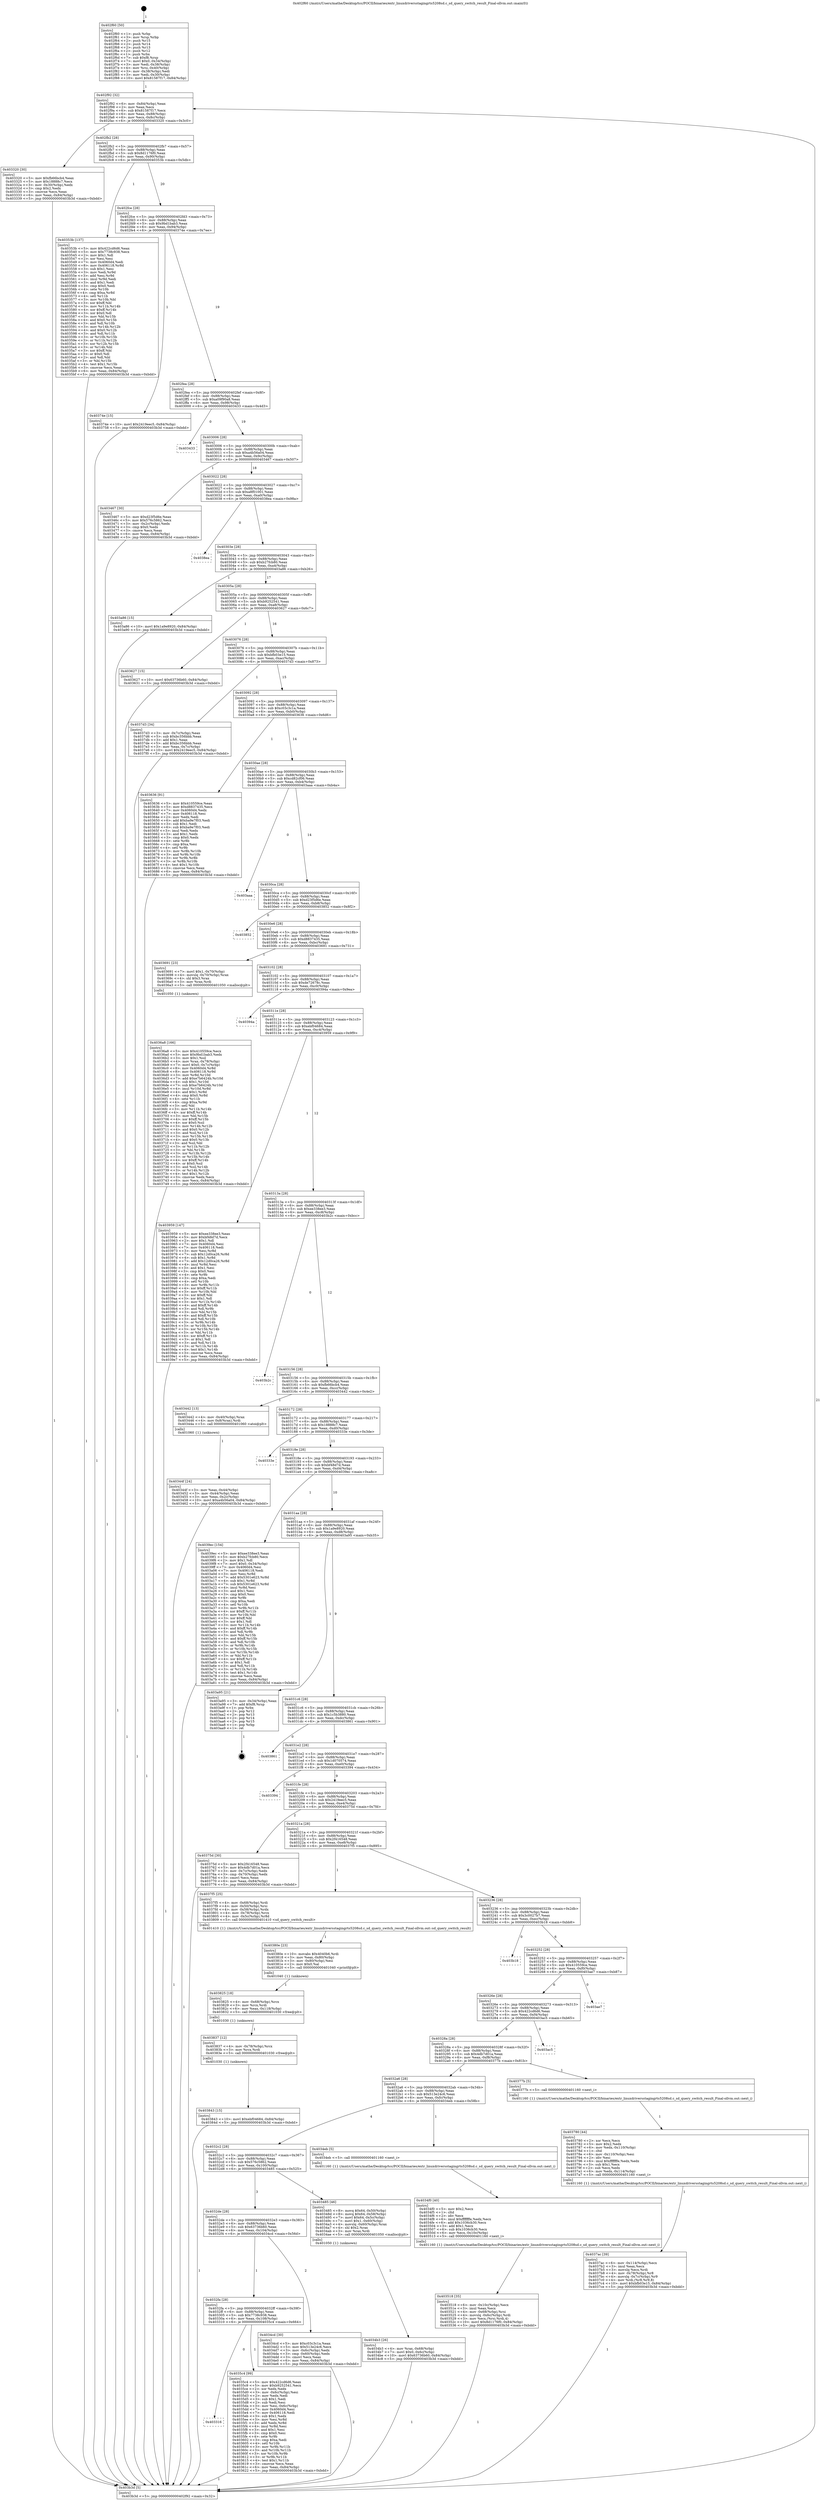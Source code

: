 digraph "0x402f60" {
  label = "0x402f60 (/mnt/c/Users/mathe/Desktop/tcc/POCII/binaries/extr_linuxdriversstagingrts5208sd.c_sd_query_switch_result_Final-ollvm.out::main(0))"
  labelloc = "t"
  node[shape=record]

  Entry [label="",width=0.3,height=0.3,shape=circle,fillcolor=black,style=filled]
  "0x402f92" [label="{
     0x402f92 [32]\l
     | [instrs]\l
     &nbsp;&nbsp;0x402f92 \<+6\>: mov -0x84(%rbp),%eax\l
     &nbsp;&nbsp;0x402f98 \<+2\>: mov %eax,%ecx\l
     &nbsp;&nbsp;0x402f9a \<+6\>: sub $0x81587f17,%ecx\l
     &nbsp;&nbsp;0x402fa0 \<+6\>: mov %eax,-0x88(%rbp)\l
     &nbsp;&nbsp;0x402fa6 \<+6\>: mov %ecx,-0x8c(%rbp)\l
     &nbsp;&nbsp;0x402fac \<+6\>: je 0000000000403320 \<main+0x3c0\>\l
  }"]
  "0x403320" [label="{
     0x403320 [30]\l
     | [instrs]\l
     &nbsp;&nbsp;0x403320 \<+5\>: mov $0xfb66bcb4,%eax\l
     &nbsp;&nbsp;0x403325 \<+5\>: mov $0x18888c7,%ecx\l
     &nbsp;&nbsp;0x40332a \<+3\>: mov -0x30(%rbp),%edx\l
     &nbsp;&nbsp;0x40332d \<+3\>: cmp $0x2,%edx\l
     &nbsp;&nbsp;0x403330 \<+3\>: cmovne %ecx,%eax\l
     &nbsp;&nbsp;0x403333 \<+6\>: mov %eax,-0x84(%rbp)\l
     &nbsp;&nbsp;0x403339 \<+5\>: jmp 0000000000403b3d \<main+0xbdd\>\l
  }"]
  "0x402fb2" [label="{
     0x402fb2 [28]\l
     | [instrs]\l
     &nbsp;&nbsp;0x402fb2 \<+5\>: jmp 0000000000402fb7 \<main+0x57\>\l
     &nbsp;&nbsp;0x402fb7 \<+6\>: mov -0x88(%rbp),%eax\l
     &nbsp;&nbsp;0x402fbd \<+5\>: sub $0x8d1176f0,%eax\l
     &nbsp;&nbsp;0x402fc2 \<+6\>: mov %eax,-0x90(%rbp)\l
     &nbsp;&nbsp;0x402fc8 \<+6\>: je 000000000040353b \<main+0x5db\>\l
  }"]
  "0x403b3d" [label="{
     0x403b3d [5]\l
     | [instrs]\l
     &nbsp;&nbsp;0x403b3d \<+5\>: jmp 0000000000402f92 \<main+0x32\>\l
  }"]
  "0x402f60" [label="{
     0x402f60 [50]\l
     | [instrs]\l
     &nbsp;&nbsp;0x402f60 \<+1\>: push %rbp\l
     &nbsp;&nbsp;0x402f61 \<+3\>: mov %rsp,%rbp\l
     &nbsp;&nbsp;0x402f64 \<+2\>: push %r15\l
     &nbsp;&nbsp;0x402f66 \<+2\>: push %r14\l
     &nbsp;&nbsp;0x402f68 \<+2\>: push %r13\l
     &nbsp;&nbsp;0x402f6a \<+2\>: push %r12\l
     &nbsp;&nbsp;0x402f6c \<+1\>: push %rbx\l
     &nbsp;&nbsp;0x402f6d \<+7\>: sub $0xf8,%rsp\l
     &nbsp;&nbsp;0x402f74 \<+7\>: movl $0x0,-0x34(%rbp)\l
     &nbsp;&nbsp;0x402f7b \<+3\>: mov %edi,-0x38(%rbp)\l
     &nbsp;&nbsp;0x402f7e \<+4\>: mov %rsi,-0x40(%rbp)\l
     &nbsp;&nbsp;0x402f82 \<+3\>: mov -0x38(%rbp),%edi\l
     &nbsp;&nbsp;0x402f85 \<+3\>: mov %edi,-0x30(%rbp)\l
     &nbsp;&nbsp;0x402f88 \<+10\>: movl $0x81587f17,-0x84(%rbp)\l
  }"]
  Exit [label="",width=0.3,height=0.3,shape=circle,fillcolor=black,style=filled,peripheries=2]
  "0x40353b" [label="{
     0x40353b [137]\l
     | [instrs]\l
     &nbsp;&nbsp;0x40353b \<+5\>: mov $0x422cd6d6,%eax\l
     &nbsp;&nbsp;0x403540 \<+5\>: mov $0x7738c938,%ecx\l
     &nbsp;&nbsp;0x403545 \<+2\>: mov $0x1,%dl\l
     &nbsp;&nbsp;0x403547 \<+2\>: xor %esi,%esi\l
     &nbsp;&nbsp;0x403549 \<+7\>: mov 0x4060d4,%edi\l
     &nbsp;&nbsp;0x403550 \<+8\>: mov 0x406118,%r8d\l
     &nbsp;&nbsp;0x403558 \<+3\>: sub $0x1,%esi\l
     &nbsp;&nbsp;0x40355b \<+3\>: mov %edi,%r9d\l
     &nbsp;&nbsp;0x40355e \<+3\>: add %esi,%r9d\l
     &nbsp;&nbsp;0x403561 \<+4\>: imul %r9d,%edi\l
     &nbsp;&nbsp;0x403565 \<+3\>: and $0x1,%edi\l
     &nbsp;&nbsp;0x403568 \<+3\>: cmp $0x0,%edi\l
     &nbsp;&nbsp;0x40356b \<+4\>: sete %r10b\l
     &nbsp;&nbsp;0x40356f \<+4\>: cmp $0xa,%r8d\l
     &nbsp;&nbsp;0x403573 \<+4\>: setl %r11b\l
     &nbsp;&nbsp;0x403577 \<+3\>: mov %r10b,%bl\l
     &nbsp;&nbsp;0x40357a \<+3\>: xor $0xff,%bl\l
     &nbsp;&nbsp;0x40357d \<+3\>: mov %r11b,%r14b\l
     &nbsp;&nbsp;0x403580 \<+4\>: xor $0xff,%r14b\l
     &nbsp;&nbsp;0x403584 \<+3\>: xor $0x0,%dl\l
     &nbsp;&nbsp;0x403587 \<+3\>: mov %bl,%r15b\l
     &nbsp;&nbsp;0x40358a \<+4\>: and $0x0,%r15b\l
     &nbsp;&nbsp;0x40358e \<+3\>: and %dl,%r10b\l
     &nbsp;&nbsp;0x403591 \<+3\>: mov %r14b,%r12b\l
     &nbsp;&nbsp;0x403594 \<+4\>: and $0x0,%r12b\l
     &nbsp;&nbsp;0x403598 \<+3\>: and %dl,%r11b\l
     &nbsp;&nbsp;0x40359b \<+3\>: or %r10b,%r15b\l
     &nbsp;&nbsp;0x40359e \<+3\>: or %r11b,%r12b\l
     &nbsp;&nbsp;0x4035a1 \<+3\>: xor %r12b,%r15b\l
     &nbsp;&nbsp;0x4035a4 \<+3\>: or %r14b,%bl\l
     &nbsp;&nbsp;0x4035a7 \<+3\>: xor $0xff,%bl\l
     &nbsp;&nbsp;0x4035aa \<+3\>: or $0x0,%dl\l
     &nbsp;&nbsp;0x4035ad \<+2\>: and %dl,%bl\l
     &nbsp;&nbsp;0x4035af \<+3\>: or %bl,%r15b\l
     &nbsp;&nbsp;0x4035b2 \<+4\>: test $0x1,%r15b\l
     &nbsp;&nbsp;0x4035b6 \<+3\>: cmovne %ecx,%eax\l
     &nbsp;&nbsp;0x4035b9 \<+6\>: mov %eax,-0x84(%rbp)\l
     &nbsp;&nbsp;0x4035bf \<+5\>: jmp 0000000000403b3d \<main+0xbdd\>\l
  }"]
  "0x402fce" [label="{
     0x402fce [28]\l
     | [instrs]\l
     &nbsp;&nbsp;0x402fce \<+5\>: jmp 0000000000402fd3 \<main+0x73\>\l
     &nbsp;&nbsp;0x402fd3 \<+6\>: mov -0x88(%rbp),%eax\l
     &nbsp;&nbsp;0x402fd9 \<+5\>: sub $0x9bd1bab3,%eax\l
     &nbsp;&nbsp;0x402fde \<+6\>: mov %eax,-0x94(%rbp)\l
     &nbsp;&nbsp;0x402fe4 \<+6\>: je 000000000040374e \<main+0x7ee\>\l
  }"]
  "0x403843" [label="{
     0x403843 [15]\l
     | [instrs]\l
     &nbsp;&nbsp;0x403843 \<+10\>: movl $0xebf04684,-0x84(%rbp)\l
     &nbsp;&nbsp;0x40384d \<+5\>: jmp 0000000000403b3d \<main+0xbdd\>\l
  }"]
  "0x40374e" [label="{
     0x40374e [15]\l
     | [instrs]\l
     &nbsp;&nbsp;0x40374e \<+10\>: movl $0x2419eec5,-0x84(%rbp)\l
     &nbsp;&nbsp;0x403758 \<+5\>: jmp 0000000000403b3d \<main+0xbdd\>\l
  }"]
  "0x402fea" [label="{
     0x402fea [28]\l
     | [instrs]\l
     &nbsp;&nbsp;0x402fea \<+5\>: jmp 0000000000402fef \<main+0x8f\>\l
     &nbsp;&nbsp;0x402fef \<+6\>: mov -0x88(%rbp),%eax\l
     &nbsp;&nbsp;0x402ff5 \<+5\>: sub $0xa09f90a8,%eax\l
     &nbsp;&nbsp;0x402ffa \<+6\>: mov %eax,-0x98(%rbp)\l
     &nbsp;&nbsp;0x403000 \<+6\>: je 0000000000403433 \<main+0x4d3\>\l
  }"]
  "0x403837" [label="{
     0x403837 [12]\l
     | [instrs]\l
     &nbsp;&nbsp;0x403837 \<+4\>: mov -0x78(%rbp),%rcx\l
     &nbsp;&nbsp;0x40383b \<+3\>: mov %rcx,%rdi\l
     &nbsp;&nbsp;0x40383e \<+5\>: call 0000000000401030 \<free@plt\>\l
     | [calls]\l
     &nbsp;&nbsp;0x401030 \{1\} (unknown)\l
  }"]
  "0x403433" [label="{
     0x403433\l
  }", style=dashed]
  "0x403006" [label="{
     0x403006 [28]\l
     | [instrs]\l
     &nbsp;&nbsp;0x403006 \<+5\>: jmp 000000000040300b \<main+0xab\>\l
     &nbsp;&nbsp;0x40300b \<+6\>: mov -0x88(%rbp),%eax\l
     &nbsp;&nbsp;0x403011 \<+5\>: sub $0xa4b56a04,%eax\l
     &nbsp;&nbsp;0x403016 \<+6\>: mov %eax,-0x9c(%rbp)\l
     &nbsp;&nbsp;0x40301c \<+6\>: je 0000000000403467 \<main+0x507\>\l
  }"]
  "0x403825" [label="{
     0x403825 [18]\l
     | [instrs]\l
     &nbsp;&nbsp;0x403825 \<+4\>: mov -0x68(%rbp),%rcx\l
     &nbsp;&nbsp;0x403829 \<+3\>: mov %rcx,%rdi\l
     &nbsp;&nbsp;0x40382c \<+6\>: mov %eax,-0x118(%rbp)\l
     &nbsp;&nbsp;0x403832 \<+5\>: call 0000000000401030 \<free@plt\>\l
     | [calls]\l
     &nbsp;&nbsp;0x401030 \{1\} (unknown)\l
  }"]
  "0x403467" [label="{
     0x403467 [30]\l
     | [instrs]\l
     &nbsp;&nbsp;0x403467 \<+5\>: mov $0xd23f5d6e,%eax\l
     &nbsp;&nbsp;0x40346c \<+5\>: mov $0x576c5862,%ecx\l
     &nbsp;&nbsp;0x403471 \<+3\>: mov -0x2c(%rbp),%edx\l
     &nbsp;&nbsp;0x403474 \<+3\>: cmp $0x0,%edx\l
     &nbsp;&nbsp;0x403477 \<+3\>: cmove %ecx,%eax\l
     &nbsp;&nbsp;0x40347a \<+6\>: mov %eax,-0x84(%rbp)\l
     &nbsp;&nbsp;0x403480 \<+5\>: jmp 0000000000403b3d \<main+0xbdd\>\l
  }"]
  "0x403022" [label="{
     0x403022 [28]\l
     | [instrs]\l
     &nbsp;&nbsp;0x403022 \<+5\>: jmp 0000000000403027 \<main+0xc7\>\l
     &nbsp;&nbsp;0x403027 \<+6\>: mov -0x88(%rbp),%eax\l
     &nbsp;&nbsp;0x40302d \<+5\>: sub $0xa8f01001,%eax\l
     &nbsp;&nbsp;0x403032 \<+6\>: mov %eax,-0xa0(%rbp)\l
     &nbsp;&nbsp;0x403038 \<+6\>: je 00000000004038ea \<main+0x98a\>\l
  }"]
  "0x40380e" [label="{
     0x40380e [23]\l
     | [instrs]\l
     &nbsp;&nbsp;0x40380e \<+10\>: movabs $0x4040b6,%rdi\l
     &nbsp;&nbsp;0x403818 \<+3\>: mov %eax,-0x80(%rbp)\l
     &nbsp;&nbsp;0x40381b \<+3\>: mov -0x80(%rbp),%esi\l
     &nbsp;&nbsp;0x40381e \<+2\>: mov $0x0,%al\l
     &nbsp;&nbsp;0x403820 \<+5\>: call 0000000000401040 \<printf@plt\>\l
     | [calls]\l
     &nbsp;&nbsp;0x401040 \{1\} (unknown)\l
  }"]
  "0x4038ea" [label="{
     0x4038ea\l
  }", style=dashed]
  "0x40303e" [label="{
     0x40303e [28]\l
     | [instrs]\l
     &nbsp;&nbsp;0x40303e \<+5\>: jmp 0000000000403043 \<main+0xe3\>\l
     &nbsp;&nbsp;0x403043 \<+6\>: mov -0x88(%rbp),%eax\l
     &nbsp;&nbsp;0x403049 \<+5\>: sub $0xb27fcb80,%eax\l
     &nbsp;&nbsp;0x40304e \<+6\>: mov %eax,-0xa4(%rbp)\l
     &nbsp;&nbsp;0x403054 \<+6\>: je 0000000000403a86 \<main+0xb26\>\l
  }"]
  "0x4037ac" [label="{
     0x4037ac [39]\l
     | [instrs]\l
     &nbsp;&nbsp;0x4037ac \<+6\>: mov -0x114(%rbp),%ecx\l
     &nbsp;&nbsp;0x4037b2 \<+3\>: imul %eax,%ecx\l
     &nbsp;&nbsp;0x4037b5 \<+3\>: movslq %ecx,%rdi\l
     &nbsp;&nbsp;0x4037b8 \<+4\>: mov -0x78(%rbp),%r8\l
     &nbsp;&nbsp;0x4037bc \<+4\>: movslq -0x7c(%rbp),%r9\l
     &nbsp;&nbsp;0x4037c0 \<+4\>: mov %rdi,(%r8,%r9,8)\l
     &nbsp;&nbsp;0x4037c4 \<+10\>: movl $0xbfb03e15,-0x84(%rbp)\l
     &nbsp;&nbsp;0x4037ce \<+5\>: jmp 0000000000403b3d \<main+0xbdd\>\l
  }"]
  "0x403a86" [label="{
     0x403a86 [15]\l
     | [instrs]\l
     &nbsp;&nbsp;0x403a86 \<+10\>: movl $0x1a9e8920,-0x84(%rbp)\l
     &nbsp;&nbsp;0x403a90 \<+5\>: jmp 0000000000403b3d \<main+0xbdd\>\l
  }"]
  "0x40305a" [label="{
     0x40305a [28]\l
     | [instrs]\l
     &nbsp;&nbsp;0x40305a \<+5\>: jmp 000000000040305f \<main+0xff\>\l
     &nbsp;&nbsp;0x40305f \<+6\>: mov -0x88(%rbp),%eax\l
     &nbsp;&nbsp;0x403065 \<+5\>: sub $0xb9252541,%eax\l
     &nbsp;&nbsp;0x40306a \<+6\>: mov %eax,-0xa8(%rbp)\l
     &nbsp;&nbsp;0x403070 \<+6\>: je 0000000000403627 \<main+0x6c7\>\l
  }"]
  "0x403780" [label="{
     0x403780 [44]\l
     | [instrs]\l
     &nbsp;&nbsp;0x403780 \<+2\>: xor %ecx,%ecx\l
     &nbsp;&nbsp;0x403782 \<+5\>: mov $0x2,%edx\l
     &nbsp;&nbsp;0x403787 \<+6\>: mov %edx,-0x110(%rbp)\l
     &nbsp;&nbsp;0x40378d \<+1\>: cltd\l
     &nbsp;&nbsp;0x40378e \<+6\>: mov -0x110(%rbp),%esi\l
     &nbsp;&nbsp;0x403794 \<+2\>: idiv %esi\l
     &nbsp;&nbsp;0x403796 \<+6\>: imul $0xfffffffe,%edx,%edx\l
     &nbsp;&nbsp;0x40379c \<+3\>: sub $0x1,%ecx\l
     &nbsp;&nbsp;0x40379f \<+2\>: sub %ecx,%edx\l
     &nbsp;&nbsp;0x4037a1 \<+6\>: mov %edx,-0x114(%rbp)\l
     &nbsp;&nbsp;0x4037a7 \<+5\>: call 0000000000401160 \<next_i\>\l
     | [calls]\l
     &nbsp;&nbsp;0x401160 \{1\} (/mnt/c/Users/mathe/Desktop/tcc/POCII/binaries/extr_linuxdriversstagingrts5208sd.c_sd_query_switch_result_Final-ollvm.out::next_i)\l
  }"]
  "0x403627" [label="{
     0x403627 [15]\l
     | [instrs]\l
     &nbsp;&nbsp;0x403627 \<+10\>: movl $0x63736b60,-0x84(%rbp)\l
     &nbsp;&nbsp;0x403631 \<+5\>: jmp 0000000000403b3d \<main+0xbdd\>\l
  }"]
  "0x403076" [label="{
     0x403076 [28]\l
     | [instrs]\l
     &nbsp;&nbsp;0x403076 \<+5\>: jmp 000000000040307b \<main+0x11b\>\l
     &nbsp;&nbsp;0x40307b \<+6\>: mov -0x88(%rbp),%eax\l
     &nbsp;&nbsp;0x403081 \<+5\>: sub $0xbfb03e15,%eax\l
     &nbsp;&nbsp;0x403086 \<+6\>: mov %eax,-0xac(%rbp)\l
     &nbsp;&nbsp;0x40308c \<+6\>: je 00000000004037d3 \<main+0x873\>\l
  }"]
  "0x4036a8" [label="{
     0x4036a8 [166]\l
     | [instrs]\l
     &nbsp;&nbsp;0x4036a8 \<+5\>: mov $0x410559ce,%ecx\l
     &nbsp;&nbsp;0x4036ad \<+5\>: mov $0x9bd1bab3,%edx\l
     &nbsp;&nbsp;0x4036b2 \<+3\>: mov $0x1,%sil\l
     &nbsp;&nbsp;0x4036b5 \<+4\>: mov %rax,-0x78(%rbp)\l
     &nbsp;&nbsp;0x4036b9 \<+7\>: movl $0x0,-0x7c(%rbp)\l
     &nbsp;&nbsp;0x4036c0 \<+8\>: mov 0x4060d4,%r8d\l
     &nbsp;&nbsp;0x4036c8 \<+8\>: mov 0x406118,%r9d\l
     &nbsp;&nbsp;0x4036d0 \<+3\>: mov %r8d,%r10d\l
     &nbsp;&nbsp;0x4036d3 \<+7\>: add $0xe7b6424b,%r10d\l
     &nbsp;&nbsp;0x4036da \<+4\>: sub $0x1,%r10d\l
     &nbsp;&nbsp;0x4036de \<+7\>: sub $0xe7b6424b,%r10d\l
     &nbsp;&nbsp;0x4036e5 \<+4\>: imul %r10d,%r8d\l
     &nbsp;&nbsp;0x4036e9 \<+4\>: and $0x1,%r8d\l
     &nbsp;&nbsp;0x4036ed \<+4\>: cmp $0x0,%r8d\l
     &nbsp;&nbsp;0x4036f1 \<+4\>: sete %r11b\l
     &nbsp;&nbsp;0x4036f5 \<+4\>: cmp $0xa,%r9d\l
     &nbsp;&nbsp;0x4036f9 \<+3\>: setl %bl\l
     &nbsp;&nbsp;0x4036fc \<+3\>: mov %r11b,%r14b\l
     &nbsp;&nbsp;0x4036ff \<+4\>: xor $0xff,%r14b\l
     &nbsp;&nbsp;0x403703 \<+3\>: mov %bl,%r15b\l
     &nbsp;&nbsp;0x403706 \<+4\>: xor $0xff,%r15b\l
     &nbsp;&nbsp;0x40370a \<+4\>: xor $0x0,%sil\l
     &nbsp;&nbsp;0x40370e \<+3\>: mov %r14b,%r12b\l
     &nbsp;&nbsp;0x403711 \<+4\>: and $0x0,%r12b\l
     &nbsp;&nbsp;0x403715 \<+3\>: and %sil,%r11b\l
     &nbsp;&nbsp;0x403718 \<+3\>: mov %r15b,%r13b\l
     &nbsp;&nbsp;0x40371b \<+4\>: and $0x0,%r13b\l
     &nbsp;&nbsp;0x40371f \<+3\>: and %sil,%bl\l
     &nbsp;&nbsp;0x403722 \<+3\>: or %r11b,%r12b\l
     &nbsp;&nbsp;0x403725 \<+3\>: or %bl,%r13b\l
     &nbsp;&nbsp;0x403728 \<+3\>: xor %r13b,%r12b\l
     &nbsp;&nbsp;0x40372b \<+3\>: or %r15b,%r14b\l
     &nbsp;&nbsp;0x40372e \<+4\>: xor $0xff,%r14b\l
     &nbsp;&nbsp;0x403732 \<+4\>: or $0x0,%sil\l
     &nbsp;&nbsp;0x403736 \<+3\>: and %sil,%r14b\l
     &nbsp;&nbsp;0x403739 \<+3\>: or %r14b,%r12b\l
     &nbsp;&nbsp;0x40373c \<+4\>: test $0x1,%r12b\l
     &nbsp;&nbsp;0x403740 \<+3\>: cmovne %edx,%ecx\l
     &nbsp;&nbsp;0x403743 \<+6\>: mov %ecx,-0x84(%rbp)\l
     &nbsp;&nbsp;0x403749 \<+5\>: jmp 0000000000403b3d \<main+0xbdd\>\l
  }"]
  "0x4037d3" [label="{
     0x4037d3 [34]\l
     | [instrs]\l
     &nbsp;&nbsp;0x4037d3 \<+3\>: mov -0x7c(%rbp),%eax\l
     &nbsp;&nbsp;0x4037d6 \<+5\>: sub $0xbc356bbb,%eax\l
     &nbsp;&nbsp;0x4037db \<+3\>: add $0x1,%eax\l
     &nbsp;&nbsp;0x4037de \<+5\>: add $0xbc356bbb,%eax\l
     &nbsp;&nbsp;0x4037e3 \<+3\>: mov %eax,-0x7c(%rbp)\l
     &nbsp;&nbsp;0x4037e6 \<+10\>: movl $0x2419eec5,-0x84(%rbp)\l
     &nbsp;&nbsp;0x4037f0 \<+5\>: jmp 0000000000403b3d \<main+0xbdd\>\l
  }"]
  "0x403092" [label="{
     0x403092 [28]\l
     | [instrs]\l
     &nbsp;&nbsp;0x403092 \<+5\>: jmp 0000000000403097 \<main+0x137\>\l
     &nbsp;&nbsp;0x403097 \<+6\>: mov -0x88(%rbp),%eax\l
     &nbsp;&nbsp;0x40309d \<+5\>: sub $0xc03c3c1a,%eax\l
     &nbsp;&nbsp;0x4030a2 \<+6\>: mov %eax,-0xb0(%rbp)\l
     &nbsp;&nbsp;0x4030a8 \<+6\>: je 0000000000403636 \<main+0x6d6\>\l
  }"]
  "0x403316" [label="{
     0x403316\l
  }", style=dashed]
  "0x403636" [label="{
     0x403636 [91]\l
     | [instrs]\l
     &nbsp;&nbsp;0x403636 \<+5\>: mov $0x410559ce,%eax\l
     &nbsp;&nbsp;0x40363b \<+5\>: mov $0xd8837435,%ecx\l
     &nbsp;&nbsp;0x403640 \<+7\>: mov 0x4060d4,%edx\l
     &nbsp;&nbsp;0x403647 \<+7\>: mov 0x406118,%esi\l
     &nbsp;&nbsp;0x40364e \<+2\>: mov %edx,%edi\l
     &nbsp;&nbsp;0x403650 \<+6\>: add $0xba9e7f03,%edi\l
     &nbsp;&nbsp;0x403656 \<+3\>: sub $0x1,%edi\l
     &nbsp;&nbsp;0x403659 \<+6\>: sub $0xba9e7f03,%edi\l
     &nbsp;&nbsp;0x40365f \<+3\>: imul %edi,%edx\l
     &nbsp;&nbsp;0x403662 \<+3\>: and $0x1,%edx\l
     &nbsp;&nbsp;0x403665 \<+3\>: cmp $0x0,%edx\l
     &nbsp;&nbsp;0x403668 \<+4\>: sete %r8b\l
     &nbsp;&nbsp;0x40366c \<+3\>: cmp $0xa,%esi\l
     &nbsp;&nbsp;0x40366f \<+4\>: setl %r9b\l
     &nbsp;&nbsp;0x403673 \<+3\>: mov %r8b,%r10b\l
     &nbsp;&nbsp;0x403676 \<+3\>: and %r9b,%r10b\l
     &nbsp;&nbsp;0x403679 \<+3\>: xor %r9b,%r8b\l
     &nbsp;&nbsp;0x40367c \<+3\>: or %r8b,%r10b\l
     &nbsp;&nbsp;0x40367f \<+4\>: test $0x1,%r10b\l
     &nbsp;&nbsp;0x403683 \<+3\>: cmovne %ecx,%eax\l
     &nbsp;&nbsp;0x403686 \<+6\>: mov %eax,-0x84(%rbp)\l
     &nbsp;&nbsp;0x40368c \<+5\>: jmp 0000000000403b3d \<main+0xbdd\>\l
  }"]
  "0x4030ae" [label="{
     0x4030ae [28]\l
     | [instrs]\l
     &nbsp;&nbsp;0x4030ae \<+5\>: jmp 00000000004030b3 \<main+0x153\>\l
     &nbsp;&nbsp;0x4030b3 \<+6\>: mov -0x88(%rbp),%eax\l
     &nbsp;&nbsp;0x4030b9 \<+5\>: sub $0xcd82cf06,%eax\l
     &nbsp;&nbsp;0x4030be \<+6\>: mov %eax,-0xb4(%rbp)\l
     &nbsp;&nbsp;0x4030c4 \<+6\>: je 0000000000403aaa \<main+0xb4a\>\l
  }"]
  "0x4035c4" [label="{
     0x4035c4 [99]\l
     | [instrs]\l
     &nbsp;&nbsp;0x4035c4 \<+5\>: mov $0x422cd6d6,%eax\l
     &nbsp;&nbsp;0x4035c9 \<+5\>: mov $0xb9252541,%ecx\l
     &nbsp;&nbsp;0x4035ce \<+2\>: xor %edx,%edx\l
     &nbsp;&nbsp;0x4035d0 \<+3\>: mov -0x6c(%rbp),%esi\l
     &nbsp;&nbsp;0x4035d3 \<+2\>: mov %edx,%edi\l
     &nbsp;&nbsp;0x4035d5 \<+3\>: sub $0x1,%edi\l
     &nbsp;&nbsp;0x4035d8 \<+2\>: sub %edi,%esi\l
     &nbsp;&nbsp;0x4035da \<+3\>: mov %esi,-0x6c(%rbp)\l
     &nbsp;&nbsp;0x4035dd \<+7\>: mov 0x4060d4,%esi\l
     &nbsp;&nbsp;0x4035e4 \<+7\>: mov 0x406118,%edi\l
     &nbsp;&nbsp;0x4035eb \<+3\>: sub $0x1,%edx\l
     &nbsp;&nbsp;0x4035ee \<+3\>: mov %esi,%r8d\l
     &nbsp;&nbsp;0x4035f1 \<+3\>: add %edx,%r8d\l
     &nbsp;&nbsp;0x4035f4 \<+4\>: imul %r8d,%esi\l
     &nbsp;&nbsp;0x4035f8 \<+3\>: and $0x1,%esi\l
     &nbsp;&nbsp;0x4035fb \<+3\>: cmp $0x0,%esi\l
     &nbsp;&nbsp;0x4035fe \<+4\>: sete %r9b\l
     &nbsp;&nbsp;0x403602 \<+3\>: cmp $0xa,%edi\l
     &nbsp;&nbsp;0x403605 \<+4\>: setl %r10b\l
     &nbsp;&nbsp;0x403609 \<+3\>: mov %r9b,%r11b\l
     &nbsp;&nbsp;0x40360c \<+3\>: and %r10b,%r11b\l
     &nbsp;&nbsp;0x40360f \<+3\>: xor %r10b,%r9b\l
     &nbsp;&nbsp;0x403612 \<+3\>: or %r9b,%r11b\l
     &nbsp;&nbsp;0x403615 \<+4\>: test $0x1,%r11b\l
     &nbsp;&nbsp;0x403619 \<+3\>: cmovne %ecx,%eax\l
     &nbsp;&nbsp;0x40361c \<+6\>: mov %eax,-0x84(%rbp)\l
     &nbsp;&nbsp;0x403622 \<+5\>: jmp 0000000000403b3d \<main+0xbdd\>\l
  }"]
  "0x403aaa" [label="{
     0x403aaa\l
  }", style=dashed]
  "0x4030ca" [label="{
     0x4030ca [28]\l
     | [instrs]\l
     &nbsp;&nbsp;0x4030ca \<+5\>: jmp 00000000004030cf \<main+0x16f\>\l
     &nbsp;&nbsp;0x4030cf \<+6\>: mov -0x88(%rbp),%eax\l
     &nbsp;&nbsp;0x4030d5 \<+5\>: sub $0xd23f5d6e,%eax\l
     &nbsp;&nbsp;0x4030da \<+6\>: mov %eax,-0xb8(%rbp)\l
     &nbsp;&nbsp;0x4030e0 \<+6\>: je 0000000000403852 \<main+0x8f2\>\l
  }"]
  "0x403518" [label="{
     0x403518 [35]\l
     | [instrs]\l
     &nbsp;&nbsp;0x403518 \<+6\>: mov -0x10c(%rbp),%ecx\l
     &nbsp;&nbsp;0x40351e \<+3\>: imul %eax,%ecx\l
     &nbsp;&nbsp;0x403521 \<+4\>: mov -0x68(%rbp),%rsi\l
     &nbsp;&nbsp;0x403525 \<+4\>: movslq -0x6c(%rbp),%rdi\l
     &nbsp;&nbsp;0x403529 \<+3\>: mov %ecx,(%rsi,%rdi,4)\l
     &nbsp;&nbsp;0x40352c \<+10\>: movl $0x8d1176f0,-0x84(%rbp)\l
     &nbsp;&nbsp;0x403536 \<+5\>: jmp 0000000000403b3d \<main+0xbdd\>\l
  }"]
  "0x403852" [label="{
     0x403852\l
  }", style=dashed]
  "0x4030e6" [label="{
     0x4030e6 [28]\l
     | [instrs]\l
     &nbsp;&nbsp;0x4030e6 \<+5\>: jmp 00000000004030eb \<main+0x18b\>\l
     &nbsp;&nbsp;0x4030eb \<+6\>: mov -0x88(%rbp),%eax\l
     &nbsp;&nbsp;0x4030f1 \<+5\>: sub $0xd8837435,%eax\l
     &nbsp;&nbsp;0x4030f6 \<+6\>: mov %eax,-0xbc(%rbp)\l
     &nbsp;&nbsp;0x4030fc \<+6\>: je 0000000000403691 \<main+0x731\>\l
  }"]
  "0x4034f0" [label="{
     0x4034f0 [40]\l
     | [instrs]\l
     &nbsp;&nbsp;0x4034f0 \<+5\>: mov $0x2,%ecx\l
     &nbsp;&nbsp;0x4034f5 \<+1\>: cltd\l
     &nbsp;&nbsp;0x4034f6 \<+2\>: idiv %ecx\l
     &nbsp;&nbsp;0x4034f8 \<+6\>: imul $0xfffffffe,%edx,%ecx\l
     &nbsp;&nbsp;0x4034fe \<+6\>: add $0x1036cb30,%ecx\l
     &nbsp;&nbsp;0x403504 \<+3\>: add $0x1,%ecx\l
     &nbsp;&nbsp;0x403507 \<+6\>: sub $0x1036cb30,%ecx\l
     &nbsp;&nbsp;0x40350d \<+6\>: mov %ecx,-0x10c(%rbp)\l
     &nbsp;&nbsp;0x403513 \<+5\>: call 0000000000401160 \<next_i\>\l
     | [calls]\l
     &nbsp;&nbsp;0x401160 \{1\} (/mnt/c/Users/mathe/Desktop/tcc/POCII/binaries/extr_linuxdriversstagingrts5208sd.c_sd_query_switch_result_Final-ollvm.out::next_i)\l
  }"]
  "0x403691" [label="{
     0x403691 [23]\l
     | [instrs]\l
     &nbsp;&nbsp;0x403691 \<+7\>: movl $0x1,-0x70(%rbp)\l
     &nbsp;&nbsp;0x403698 \<+4\>: movslq -0x70(%rbp),%rax\l
     &nbsp;&nbsp;0x40369c \<+4\>: shl $0x3,%rax\l
     &nbsp;&nbsp;0x4036a0 \<+3\>: mov %rax,%rdi\l
     &nbsp;&nbsp;0x4036a3 \<+5\>: call 0000000000401050 \<malloc@plt\>\l
     | [calls]\l
     &nbsp;&nbsp;0x401050 \{1\} (unknown)\l
  }"]
  "0x403102" [label="{
     0x403102 [28]\l
     | [instrs]\l
     &nbsp;&nbsp;0x403102 \<+5\>: jmp 0000000000403107 \<main+0x1a7\>\l
     &nbsp;&nbsp;0x403107 \<+6\>: mov -0x88(%rbp),%eax\l
     &nbsp;&nbsp;0x40310d \<+5\>: sub $0xde72678c,%eax\l
     &nbsp;&nbsp;0x403112 \<+6\>: mov %eax,-0xc0(%rbp)\l
     &nbsp;&nbsp;0x403118 \<+6\>: je 000000000040394a \<main+0x9ea\>\l
  }"]
  "0x4032fa" [label="{
     0x4032fa [28]\l
     | [instrs]\l
     &nbsp;&nbsp;0x4032fa \<+5\>: jmp 00000000004032ff \<main+0x39f\>\l
     &nbsp;&nbsp;0x4032ff \<+6\>: mov -0x88(%rbp),%eax\l
     &nbsp;&nbsp;0x403305 \<+5\>: sub $0x7738c938,%eax\l
     &nbsp;&nbsp;0x40330a \<+6\>: mov %eax,-0x108(%rbp)\l
     &nbsp;&nbsp;0x403310 \<+6\>: je 00000000004035c4 \<main+0x664\>\l
  }"]
  "0x40394a" [label="{
     0x40394a\l
  }", style=dashed]
  "0x40311e" [label="{
     0x40311e [28]\l
     | [instrs]\l
     &nbsp;&nbsp;0x40311e \<+5\>: jmp 0000000000403123 \<main+0x1c3\>\l
     &nbsp;&nbsp;0x403123 \<+6\>: mov -0x88(%rbp),%eax\l
     &nbsp;&nbsp;0x403129 \<+5\>: sub $0xebf04684,%eax\l
     &nbsp;&nbsp;0x40312e \<+6\>: mov %eax,-0xc4(%rbp)\l
     &nbsp;&nbsp;0x403134 \<+6\>: je 0000000000403959 \<main+0x9f9\>\l
  }"]
  "0x4034cd" [label="{
     0x4034cd [30]\l
     | [instrs]\l
     &nbsp;&nbsp;0x4034cd \<+5\>: mov $0xc03c3c1a,%eax\l
     &nbsp;&nbsp;0x4034d2 \<+5\>: mov $0x513e24c6,%ecx\l
     &nbsp;&nbsp;0x4034d7 \<+3\>: mov -0x6c(%rbp),%edx\l
     &nbsp;&nbsp;0x4034da \<+3\>: cmp -0x60(%rbp),%edx\l
     &nbsp;&nbsp;0x4034dd \<+3\>: cmovl %ecx,%eax\l
     &nbsp;&nbsp;0x4034e0 \<+6\>: mov %eax,-0x84(%rbp)\l
     &nbsp;&nbsp;0x4034e6 \<+5\>: jmp 0000000000403b3d \<main+0xbdd\>\l
  }"]
  "0x403959" [label="{
     0x403959 [147]\l
     | [instrs]\l
     &nbsp;&nbsp;0x403959 \<+5\>: mov $0xee338ee3,%eax\l
     &nbsp;&nbsp;0x40395e \<+5\>: mov $0xbf48d7d,%ecx\l
     &nbsp;&nbsp;0x403963 \<+2\>: mov $0x1,%dl\l
     &nbsp;&nbsp;0x403965 \<+7\>: mov 0x4060d4,%esi\l
     &nbsp;&nbsp;0x40396c \<+7\>: mov 0x406118,%edi\l
     &nbsp;&nbsp;0x403973 \<+3\>: mov %esi,%r8d\l
     &nbsp;&nbsp;0x403976 \<+7\>: sub $0x12d0ca26,%r8d\l
     &nbsp;&nbsp;0x40397d \<+4\>: sub $0x1,%r8d\l
     &nbsp;&nbsp;0x403981 \<+7\>: add $0x12d0ca26,%r8d\l
     &nbsp;&nbsp;0x403988 \<+4\>: imul %r8d,%esi\l
     &nbsp;&nbsp;0x40398c \<+3\>: and $0x1,%esi\l
     &nbsp;&nbsp;0x40398f \<+3\>: cmp $0x0,%esi\l
     &nbsp;&nbsp;0x403992 \<+4\>: sete %r9b\l
     &nbsp;&nbsp;0x403996 \<+3\>: cmp $0xa,%edi\l
     &nbsp;&nbsp;0x403999 \<+4\>: setl %r10b\l
     &nbsp;&nbsp;0x40399d \<+3\>: mov %r9b,%r11b\l
     &nbsp;&nbsp;0x4039a0 \<+4\>: xor $0xff,%r11b\l
     &nbsp;&nbsp;0x4039a4 \<+3\>: mov %r10b,%bl\l
     &nbsp;&nbsp;0x4039a7 \<+3\>: xor $0xff,%bl\l
     &nbsp;&nbsp;0x4039aa \<+3\>: xor $0x1,%dl\l
     &nbsp;&nbsp;0x4039ad \<+3\>: mov %r11b,%r14b\l
     &nbsp;&nbsp;0x4039b0 \<+4\>: and $0xff,%r14b\l
     &nbsp;&nbsp;0x4039b4 \<+3\>: and %dl,%r9b\l
     &nbsp;&nbsp;0x4039b7 \<+3\>: mov %bl,%r15b\l
     &nbsp;&nbsp;0x4039ba \<+4\>: and $0xff,%r15b\l
     &nbsp;&nbsp;0x4039be \<+3\>: and %dl,%r10b\l
     &nbsp;&nbsp;0x4039c1 \<+3\>: or %r9b,%r14b\l
     &nbsp;&nbsp;0x4039c4 \<+3\>: or %r10b,%r15b\l
     &nbsp;&nbsp;0x4039c7 \<+3\>: xor %r15b,%r14b\l
     &nbsp;&nbsp;0x4039ca \<+3\>: or %bl,%r11b\l
     &nbsp;&nbsp;0x4039cd \<+4\>: xor $0xff,%r11b\l
     &nbsp;&nbsp;0x4039d1 \<+3\>: or $0x1,%dl\l
     &nbsp;&nbsp;0x4039d4 \<+3\>: and %dl,%r11b\l
     &nbsp;&nbsp;0x4039d7 \<+3\>: or %r11b,%r14b\l
     &nbsp;&nbsp;0x4039da \<+4\>: test $0x1,%r14b\l
     &nbsp;&nbsp;0x4039de \<+3\>: cmovne %ecx,%eax\l
     &nbsp;&nbsp;0x4039e1 \<+6\>: mov %eax,-0x84(%rbp)\l
     &nbsp;&nbsp;0x4039e7 \<+5\>: jmp 0000000000403b3d \<main+0xbdd\>\l
  }"]
  "0x40313a" [label="{
     0x40313a [28]\l
     | [instrs]\l
     &nbsp;&nbsp;0x40313a \<+5\>: jmp 000000000040313f \<main+0x1df\>\l
     &nbsp;&nbsp;0x40313f \<+6\>: mov -0x88(%rbp),%eax\l
     &nbsp;&nbsp;0x403145 \<+5\>: sub $0xee338ee3,%eax\l
     &nbsp;&nbsp;0x40314a \<+6\>: mov %eax,-0xc8(%rbp)\l
     &nbsp;&nbsp;0x403150 \<+6\>: je 0000000000403b2c \<main+0xbcc\>\l
  }"]
  "0x4034b3" [label="{
     0x4034b3 [26]\l
     | [instrs]\l
     &nbsp;&nbsp;0x4034b3 \<+4\>: mov %rax,-0x68(%rbp)\l
     &nbsp;&nbsp;0x4034b7 \<+7\>: movl $0x0,-0x6c(%rbp)\l
     &nbsp;&nbsp;0x4034be \<+10\>: movl $0x63736b60,-0x84(%rbp)\l
     &nbsp;&nbsp;0x4034c8 \<+5\>: jmp 0000000000403b3d \<main+0xbdd\>\l
  }"]
  "0x403b2c" [label="{
     0x403b2c\l
  }", style=dashed]
  "0x403156" [label="{
     0x403156 [28]\l
     | [instrs]\l
     &nbsp;&nbsp;0x403156 \<+5\>: jmp 000000000040315b \<main+0x1fb\>\l
     &nbsp;&nbsp;0x40315b \<+6\>: mov -0x88(%rbp),%eax\l
     &nbsp;&nbsp;0x403161 \<+5\>: sub $0xfb66bcb4,%eax\l
     &nbsp;&nbsp;0x403166 \<+6\>: mov %eax,-0xcc(%rbp)\l
     &nbsp;&nbsp;0x40316c \<+6\>: je 0000000000403442 \<main+0x4e2\>\l
  }"]
  "0x4032de" [label="{
     0x4032de [28]\l
     | [instrs]\l
     &nbsp;&nbsp;0x4032de \<+5\>: jmp 00000000004032e3 \<main+0x383\>\l
     &nbsp;&nbsp;0x4032e3 \<+6\>: mov -0x88(%rbp),%eax\l
     &nbsp;&nbsp;0x4032e9 \<+5\>: sub $0x63736b60,%eax\l
     &nbsp;&nbsp;0x4032ee \<+6\>: mov %eax,-0x104(%rbp)\l
     &nbsp;&nbsp;0x4032f4 \<+6\>: je 00000000004034cd \<main+0x56d\>\l
  }"]
  "0x403442" [label="{
     0x403442 [13]\l
     | [instrs]\l
     &nbsp;&nbsp;0x403442 \<+4\>: mov -0x40(%rbp),%rax\l
     &nbsp;&nbsp;0x403446 \<+4\>: mov 0x8(%rax),%rdi\l
     &nbsp;&nbsp;0x40344a \<+5\>: call 0000000000401060 \<atoi@plt\>\l
     | [calls]\l
     &nbsp;&nbsp;0x401060 \{1\} (unknown)\l
  }"]
  "0x403172" [label="{
     0x403172 [28]\l
     | [instrs]\l
     &nbsp;&nbsp;0x403172 \<+5\>: jmp 0000000000403177 \<main+0x217\>\l
     &nbsp;&nbsp;0x403177 \<+6\>: mov -0x88(%rbp),%eax\l
     &nbsp;&nbsp;0x40317d \<+5\>: sub $0x18888c7,%eax\l
     &nbsp;&nbsp;0x403182 \<+6\>: mov %eax,-0xd0(%rbp)\l
     &nbsp;&nbsp;0x403188 \<+6\>: je 000000000040333e \<main+0x3de\>\l
  }"]
  "0x40344f" [label="{
     0x40344f [24]\l
     | [instrs]\l
     &nbsp;&nbsp;0x40344f \<+3\>: mov %eax,-0x44(%rbp)\l
     &nbsp;&nbsp;0x403452 \<+3\>: mov -0x44(%rbp),%eax\l
     &nbsp;&nbsp;0x403455 \<+3\>: mov %eax,-0x2c(%rbp)\l
     &nbsp;&nbsp;0x403458 \<+10\>: movl $0xa4b56a04,-0x84(%rbp)\l
     &nbsp;&nbsp;0x403462 \<+5\>: jmp 0000000000403b3d \<main+0xbdd\>\l
  }"]
  "0x403485" [label="{
     0x403485 [46]\l
     | [instrs]\l
     &nbsp;&nbsp;0x403485 \<+8\>: movq $0x64,-0x50(%rbp)\l
     &nbsp;&nbsp;0x40348d \<+8\>: movq $0x64,-0x58(%rbp)\l
     &nbsp;&nbsp;0x403495 \<+7\>: movl $0x64,-0x5c(%rbp)\l
     &nbsp;&nbsp;0x40349c \<+7\>: movl $0x1,-0x60(%rbp)\l
     &nbsp;&nbsp;0x4034a3 \<+4\>: movslq -0x60(%rbp),%rax\l
     &nbsp;&nbsp;0x4034a7 \<+4\>: shl $0x2,%rax\l
     &nbsp;&nbsp;0x4034ab \<+3\>: mov %rax,%rdi\l
     &nbsp;&nbsp;0x4034ae \<+5\>: call 0000000000401050 \<malloc@plt\>\l
     | [calls]\l
     &nbsp;&nbsp;0x401050 \{1\} (unknown)\l
  }"]
  "0x40333e" [label="{
     0x40333e\l
  }", style=dashed]
  "0x40318e" [label="{
     0x40318e [28]\l
     | [instrs]\l
     &nbsp;&nbsp;0x40318e \<+5\>: jmp 0000000000403193 \<main+0x233\>\l
     &nbsp;&nbsp;0x403193 \<+6\>: mov -0x88(%rbp),%eax\l
     &nbsp;&nbsp;0x403199 \<+5\>: sub $0xbf48d7d,%eax\l
     &nbsp;&nbsp;0x40319e \<+6\>: mov %eax,-0xd4(%rbp)\l
     &nbsp;&nbsp;0x4031a4 \<+6\>: je 00000000004039ec \<main+0xa8c\>\l
  }"]
  "0x4032c2" [label="{
     0x4032c2 [28]\l
     | [instrs]\l
     &nbsp;&nbsp;0x4032c2 \<+5\>: jmp 00000000004032c7 \<main+0x367\>\l
     &nbsp;&nbsp;0x4032c7 \<+6\>: mov -0x88(%rbp),%eax\l
     &nbsp;&nbsp;0x4032cd \<+5\>: sub $0x576c5862,%eax\l
     &nbsp;&nbsp;0x4032d2 \<+6\>: mov %eax,-0x100(%rbp)\l
     &nbsp;&nbsp;0x4032d8 \<+6\>: je 0000000000403485 \<main+0x525\>\l
  }"]
  "0x4039ec" [label="{
     0x4039ec [154]\l
     | [instrs]\l
     &nbsp;&nbsp;0x4039ec \<+5\>: mov $0xee338ee3,%eax\l
     &nbsp;&nbsp;0x4039f1 \<+5\>: mov $0xb27fcb80,%ecx\l
     &nbsp;&nbsp;0x4039f6 \<+2\>: mov $0x1,%dl\l
     &nbsp;&nbsp;0x4039f8 \<+7\>: movl $0x0,-0x34(%rbp)\l
     &nbsp;&nbsp;0x4039ff \<+7\>: mov 0x4060d4,%esi\l
     &nbsp;&nbsp;0x403a06 \<+7\>: mov 0x406118,%edi\l
     &nbsp;&nbsp;0x403a0d \<+3\>: mov %esi,%r8d\l
     &nbsp;&nbsp;0x403a10 \<+7\>: add $0x5301e623,%r8d\l
     &nbsp;&nbsp;0x403a17 \<+4\>: sub $0x1,%r8d\l
     &nbsp;&nbsp;0x403a1b \<+7\>: sub $0x5301e623,%r8d\l
     &nbsp;&nbsp;0x403a22 \<+4\>: imul %r8d,%esi\l
     &nbsp;&nbsp;0x403a26 \<+3\>: and $0x1,%esi\l
     &nbsp;&nbsp;0x403a29 \<+3\>: cmp $0x0,%esi\l
     &nbsp;&nbsp;0x403a2c \<+4\>: sete %r9b\l
     &nbsp;&nbsp;0x403a30 \<+3\>: cmp $0xa,%edi\l
     &nbsp;&nbsp;0x403a33 \<+4\>: setl %r10b\l
     &nbsp;&nbsp;0x403a37 \<+3\>: mov %r9b,%r11b\l
     &nbsp;&nbsp;0x403a3a \<+4\>: xor $0xff,%r11b\l
     &nbsp;&nbsp;0x403a3e \<+3\>: mov %r10b,%bl\l
     &nbsp;&nbsp;0x403a41 \<+3\>: xor $0xff,%bl\l
     &nbsp;&nbsp;0x403a44 \<+3\>: xor $0x1,%dl\l
     &nbsp;&nbsp;0x403a47 \<+3\>: mov %r11b,%r14b\l
     &nbsp;&nbsp;0x403a4a \<+4\>: and $0xff,%r14b\l
     &nbsp;&nbsp;0x403a4e \<+3\>: and %dl,%r9b\l
     &nbsp;&nbsp;0x403a51 \<+3\>: mov %bl,%r15b\l
     &nbsp;&nbsp;0x403a54 \<+4\>: and $0xff,%r15b\l
     &nbsp;&nbsp;0x403a58 \<+3\>: and %dl,%r10b\l
     &nbsp;&nbsp;0x403a5b \<+3\>: or %r9b,%r14b\l
     &nbsp;&nbsp;0x403a5e \<+3\>: or %r10b,%r15b\l
     &nbsp;&nbsp;0x403a61 \<+3\>: xor %r15b,%r14b\l
     &nbsp;&nbsp;0x403a64 \<+3\>: or %bl,%r11b\l
     &nbsp;&nbsp;0x403a67 \<+4\>: xor $0xff,%r11b\l
     &nbsp;&nbsp;0x403a6b \<+3\>: or $0x1,%dl\l
     &nbsp;&nbsp;0x403a6e \<+3\>: and %dl,%r11b\l
     &nbsp;&nbsp;0x403a71 \<+3\>: or %r11b,%r14b\l
     &nbsp;&nbsp;0x403a74 \<+4\>: test $0x1,%r14b\l
     &nbsp;&nbsp;0x403a78 \<+3\>: cmovne %ecx,%eax\l
     &nbsp;&nbsp;0x403a7b \<+6\>: mov %eax,-0x84(%rbp)\l
     &nbsp;&nbsp;0x403a81 \<+5\>: jmp 0000000000403b3d \<main+0xbdd\>\l
  }"]
  "0x4031aa" [label="{
     0x4031aa [28]\l
     | [instrs]\l
     &nbsp;&nbsp;0x4031aa \<+5\>: jmp 00000000004031af \<main+0x24f\>\l
     &nbsp;&nbsp;0x4031af \<+6\>: mov -0x88(%rbp),%eax\l
     &nbsp;&nbsp;0x4031b5 \<+5\>: sub $0x1a9e8920,%eax\l
     &nbsp;&nbsp;0x4031ba \<+6\>: mov %eax,-0xd8(%rbp)\l
     &nbsp;&nbsp;0x4031c0 \<+6\>: je 0000000000403a95 \<main+0xb35\>\l
  }"]
  "0x4034eb" [label="{
     0x4034eb [5]\l
     | [instrs]\l
     &nbsp;&nbsp;0x4034eb \<+5\>: call 0000000000401160 \<next_i\>\l
     | [calls]\l
     &nbsp;&nbsp;0x401160 \{1\} (/mnt/c/Users/mathe/Desktop/tcc/POCII/binaries/extr_linuxdriversstagingrts5208sd.c_sd_query_switch_result_Final-ollvm.out::next_i)\l
  }"]
  "0x403a95" [label="{
     0x403a95 [21]\l
     | [instrs]\l
     &nbsp;&nbsp;0x403a95 \<+3\>: mov -0x34(%rbp),%eax\l
     &nbsp;&nbsp;0x403a98 \<+7\>: add $0xf8,%rsp\l
     &nbsp;&nbsp;0x403a9f \<+1\>: pop %rbx\l
     &nbsp;&nbsp;0x403aa0 \<+2\>: pop %r12\l
     &nbsp;&nbsp;0x403aa2 \<+2\>: pop %r13\l
     &nbsp;&nbsp;0x403aa4 \<+2\>: pop %r14\l
     &nbsp;&nbsp;0x403aa6 \<+2\>: pop %r15\l
     &nbsp;&nbsp;0x403aa8 \<+1\>: pop %rbp\l
     &nbsp;&nbsp;0x403aa9 \<+1\>: ret\l
  }"]
  "0x4031c6" [label="{
     0x4031c6 [28]\l
     | [instrs]\l
     &nbsp;&nbsp;0x4031c6 \<+5\>: jmp 00000000004031cb \<main+0x26b\>\l
     &nbsp;&nbsp;0x4031cb \<+6\>: mov -0x88(%rbp),%eax\l
     &nbsp;&nbsp;0x4031d1 \<+5\>: sub $0x1c5b3880,%eax\l
     &nbsp;&nbsp;0x4031d6 \<+6\>: mov %eax,-0xdc(%rbp)\l
     &nbsp;&nbsp;0x4031dc \<+6\>: je 0000000000403861 \<main+0x901\>\l
  }"]
  "0x4032a6" [label="{
     0x4032a6 [28]\l
     | [instrs]\l
     &nbsp;&nbsp;0x4032a6 \<+5\>: jmp 00000000004032ab \<main+0x34b\>\l
     &nbsp;&nbsp;0x4032ab \<+6\>: mov -0x88(%rbp),%eax\l
     &nbsp;&nbsp;0x4032b1 \<+5\>: sub $0x513e24c6,%eax\l
     &nbsp;&nbsp;0x4032b6 \<+6\>: mov %eax,-0xfc(%rbp)\l
     &nbsp;&nbsp;0x4032bc \<+6\>: je 00000000004034eb \<main+0x58b\>\l
  }"]
  "0x403861" [label="{
     0x403861\l
  }", style=dashed]
  "0x4031e2" [label="{
     0x4031e2 [28]\l
     | [instrs]\l
     &nbsp;&nbsp;0x4031e2 \<+5\>: jmp 00000000004031e7 \<main+0x287\>\l
     &nbsp;&nbsp;0x4031e7 \<+6\>: mov -0x88(%rbp),%eax\l
     &nbsp;&nbsp;0x4031ed \<+5\>: sub $0x1d070574,%eax\l
     &nbsp;&nbsp;0x4031f2 \<+6\>: mov %eax,-0xe0(%rbp)\l
     &nbsp;&nbsp;0x4031f8 \<+6\>: je 0000000000403394 \<main+0x434\>\l
  }"]
  "0x40377b" [label="{
     0x40377b [5]\l
     | [instrs]\l
     &nbsp;&nbsp;0x40377b \<+5\>: call 0000000000401160 \<next_i\>\l
     | [calls]\l
     &nbsp;&nbsp;0x401160 \{1\} (/mnt/c/Users/mathe/Desktop/tcc/POCII/binaries/extr_linuxdriversstagingrts5208sd.c_sd_query_switch_result_Final-ollvm.out::next_i)\l
  }"]
  "0x403394" [label="{
     0x403394\l
  }", style=dashed]
  "0x4031fe" [label="{
     0x4031fe [28]\l
     | [instrs]\l
     &nbsp;&nbsp;0x4031fe \<+5\>: jmp 0000000000403203 \<main+0x2a3\>\l
     &nbsp;&nbsp;0x403203 \<+6\>: mov -0x88(%rbp),%eax\l
     &nbsp;&nbsp;0x403209 \<+5\>: sub $0x2419eec5,%eax\l
     &nbsp;&nbsp;0x40320e \<+6\>: mov %eax,-0xe4(%rbp)\l
     &nbsp;&nbsp;0x403214 \<+6\>: je 000000000040375d \<main+0x7fd\>\l
  }"]
  "0x40328a" [label="{
     0x40328a [28]\l
     | [instrs]\l
     &nbsp;&nbsp;0x40328a \<+5\>: jmp 000000000040328f \<main+0x32f\>\l
     &nbsp;&nbsp;0x40328f \<+6\>: mov -0x88(%rbp),%eax\l
     &nbsp;&nbsp;0x403295 \<+5\>: sub $0x4db7d01a,%eax\l
     &nbsp;&nbsp;0x40329a \<+6\>: mov %eax,-0xf8(%rbp)\l
     &nbsp;&nbsp;0x4032a0 \<+6\>: je 000000000040377b \<main+0x81b\>\l
  }"]
  "0x40375d" [label="{
     0x40375d [30]\l
     | [instrs]\l
     &nbsp;&nbsp;0x40375d \<+5\>: mov $0x2f416548,%eax\l
     &nbsp;&nbsp;0x403762 \<+5\>: mov $0x4db7d01a,%ecx\l
     &nbsp;&nbsp;0x403767 \<+3\>: mov -0x7c(%rbp),%edx\l
     &nbsp;&nbsp;0x40376a \<+3\>: cmp -0x70(%rbp),%edx\l
     &nbsp;&nbsp;0x40376d \<+3\>: cmovl %ecx,%eax\l
     &nbsp;&nbsp;0x403770 \<+6\>: mov %eax,-0x84(%rbp)\l
     &nbsp;&nbsp;0x403776 \<+5\>: jmp 0000000000403b3d \<main+0xbdd\>\l
  }"]
  "0x40321a" [label="{
     0x40321a [28]\l
     | [instrs]\l
     &nbsp;&nbsp;0x40321a \<+5\>: jmp 000000000040321f \<main+0x2bf\>\l
     &nbsp;&nbsp;0x40321f \<+6\>: mov -0x88(%rbp),%eax\l
     &nbsp;&nbsp;0x403225 \<+5\>: sub $0x2f416548,%eax\l
     &nbsp;&nbsp;0x40322a \<+6\>: mov %eax,-0xe8(%rbp)\l
     &nbsp;&nbsp;0x403230 \<+6\>: je 00000000004037f5 \<main+0x895\>\l
  }"]
  "0x403ac5" [label="{
     0x403ac5\l
  }", style=dashed]
  "0x4037f5" [label="{
     0x4037f5 [25]\l
     | [instrs]\l
     &nbsp;&nbsp;0x4037f5 \<+4\>: mov -0x68(%rbp),%rdi\l
     &nbsp;&nbsp;0x4037f9 \<+4\>: mov -0x50(%rbp),%rsi\l
     &nbsp;&nbsp;0x4037fd \<+4\>: mov -0x58(%rbp),%rdx\l
     &nbsp;&nbsp;0x403801 \<+4\>: mov -0x78(%rbp),%rcx\l
     &nbsp;&nbsp;0x403805 \<+4\>: mov -0x5c(%rbp),%r8d\l
     &nbsp;&nbsp;0x403809 \<+5\>: call 0000000000401410 \<sd_query_switch_result\>\l
     | [calls]\l
     &nbsp;&nbsp;0x401410 \{1\} (/mnt/c/Users/mathe/Desktop/tcc/POCII/binaries/extr_linuxdriversstagingrts5208sd.c_sd_query_switch_result_Final-ollvm.out::sd_query_switch_result)\l
  }"]
  "0x403236" [label="{
     0x403236 [28]\l
     | [instrs]\l
     &nbsp;&nbsp;0x403236 \<+5\>: jmp 000000000040323b \<main+0x2db\>\l
     &nbsp;&nbsp;0x40323b \<+6\>: mov -0x88(%rbp),%eax\l
     &nbsp;&nbsp;0x403241 \<+5\>: sub $0x3c0027b7,%eax\l
     &nbsp;&nbsp;0x403246 \<+6\>: mov %eax,-0xec(%rbp)\l
     &nbsp;&nbsp;0x40324c \<+6\>: je 0000000000403b18 \<main+0xbb8\>\l
  }"]
  "0x40326e" [label="{
     0x40326e [28]\l
     | [instrs]\l
     &nbsp;&nbsp;0x40326e \<+5\>: jmp 0000000000403273 \<main+0x313\>\l
     &nbsp;&nbsp;0x403273 \<+6\>: mov -0x88(%rbp),%eax\l
     &nbsp;&nbsp;0x403279 \<+5\>: sub $0x422cd6d6,%eax\l
     &nbsp;&nbsp;0x40327e \<+6\>: mov %eax,-0xf4(%rbp)\l
     &nbsp;&nbsp;0x403284 \<+6\>: je 0000000000403ac5 \<main+0xb65\>\l
  }"]
  "0x403b18" [label="{
     0x403b18\l
  }", style=dashed]
  "0x403252" [label="{
     0x403252 [28]\l
     | [instrs]\l
     &nbsp;&nbsp;0x403252 \<+5\>: jmp 0000000000403257 \<main+0x2f7\>\l
     &nbsp;&nbsp;0x403257 \<+6\>: mov -0x88(%rbp),%eax\l
     &nbsp;&nbsp;0x40325d \<+5\>: sub $0x410559ce,%eax\l
     &nbsp;&nbsp;0x403262 \<+6\>: mov %eax,-0xf0(%rbp)\l
     &nbsp;&nbsp;0x403268 \<+6\>: je 0000000000403ae7 \<main+0xb87\>\l
  }"]
  "0x403ae7" [label="{
     0x403ae7\l
  }", style=dashed]
  Entry -> "0x402f60" [label=" 1"]
  "0x402f92" -> "0x403320" [label=" 1"]
  "0x402f92" -> "0x402fb2" [label=" 21"]
  "0x403320" -> "0x403b3d" [label=" 1"]
  "0x402f60" -> "0x402f92" [label=" 1"]
  "0x403b3d" -> "0x402f92" [label=" 21"]
  "0x403a95" -> Exit [label=" 1"]
  "0x402fb2" -> "0x40353b" [label=" 1"]
  "0x402fb2" -> "0x402fce" [label=" 20"]
  "0x403a86" -> "0x403b3d" [label=" 1"]
  "0x402fce" -> "0x40374e" [label=" 1"]
  "0x402fce" -> "0x402fea" [label=" 19"]
  "0x4039ec" -> "0x403b3d" [label=" 1"]
  "0x402fea" -> "0x403433" [label=" 0"]
  "0x402fea" -> "0x403006" [label=" 19"]
  "0x403959" -> "0x403b3d" [label=" 1"]
  "0x403006" -> "0x403467" [label=" 1"]
  "0x403006" -> "0x403022" [label=" 18"]
  "0x403843" -> "0x403b3d" [label=" 1"]
  "0x403022" -> "0x4038ea" [label=" 0"]
  "0x403022" -> "0x40303e" [label=" 18"]
  "0x403837" -> "0x403843" [label=" 1"]
  "0x40303e" -> "0x403a86" [label=" 1"]
  "0x40303e" -> "0x40305a" [label=" 17"]
  "0x403825" -> "0x403837" [label=" 1"]
  "0x40305a" -> "0x403627" [label=" 1"]
  "0x40305a" -> "0x403076" [label=" 16"]
  "0x40380e" -> "0x403825" [label=" 1"]
  "0x403076" -> "0x4037d3" [label=" 1"]
  "0x403076" -> "0x403092" [label=" 15"]
  "0x4037f5" -> "0x40380e" [label=" 1"]
  "0x403092" -> "0x403636" [label=" 1"]
  "0x403092" -> "0x4030ae" [label=" 14"]
  "0x4037d3" -> "0x403b3d" [label=" 1"]
  "0x4030ae" -> "0x403aaa" [label=" 0"]
  "0x4030ae" -> "0x4030ca" [label=" 14"]
  "0x4037ac" -> "0x403b3d" [label=" 1"]
  "0x4030ca" -> "0x403852" [label=" 0"]
  "0x4030ca" -> "0x4030e6" [label=" 14"]
  "0x40377b" -> "0x403780" [label=" 1"]
  "0x4030e6" -> "0x403691" [label=" 1"]
  "0x4030e6" -> "0x403102" [label=" 13"]
  "0x40375d" -> "0x403b3d" [label=" 2"]
  "0x403102" -> "0x40394a" [label=" 0"]
  "0x403102" -> "0x40311e" [label=" 13"]
  "0x40374e" -> "0x403b3d" [label=" 1"]
  "0x40311e" -> "0x403959" [label=" 1"]
  "0x40311e" -> "0x40313a" [label=" 12"]
  "0x4036a8" -> "0x403b3d" [label=" 1"]
  "0x40313a" -> "0x403b2c" [label=" 0"]
  "0x40313a" -> "0x403156" [label=" 12"]
  "0x403636" -> "0x403b3d" [label=" 1"]
  "0x403156" -> "0x403442" [label=" 1"]
  "0x403156" -> "0x403172" [label=" 11"]
  "0x403442" -> "0x40344f" [label=" 1"]
  "0x40344f" -> "0x403b3d" [label=" 1"]
  "0x403467" -> "0x403b3d" [label=" 1"]
  "0x403627" -> "0x403b3d" [label=" 1"]
  "0x403172" -> "0x40333e" [label=" 0"]
  "0x403172" -> "0x40318e" [label=" 11"]
  "0x4035c4" -> "0x403b3d" [label=" 1"]
  "0x40318e" -> "0x4039ec" [label=" 1"]
  "0x40318e" -> "0x4031aa" [label=" 10"]
  "0x4032fa" -> "0x4035c4" [label=" 1"]
  "0x4031aa" -> "0x403a95" [label=" 1"]
  "0x4031aa" -> "0x4031c6" [label=" 9"]
  "0x403780" -> "0x4037ac" [label=" 1"]
  "0x4031c6" -> "0x403861" [label=" 0"]
  "0x4031c6" -> "0x4031e2" [label=" 9"]
  "0x403518" -> "0x403b3d" [label=" 1"]
  "0x4031e2" -> "0x403394" [label=" 0"]
  "0x4031e2" -> "0x4031fe" [label=" 9"]
  "0x4034f0" -> "0x403518" [label=" 1"]
  "0x4031fe" -> "0x40375d" [label=" 2"]
  "0x4031fe" -> "0x40321a" [label=" 7"]
  "0x4034cd" -> "0x403b3d" [label=" 2"]
  "0x40321a" -> "0x4037f5" [label=" 1"]
  "0x40321a" -> "0x403236" [label=" 6"]
  "0x4032de" -> "0x4032fa" [label=" 1"]
  "0x403236" -> "0x403b18" [label=" 0"]
  "0x403236" -> "0x403252" [label=" 6"]
  "0x403691" -> "0x4036a8" [label=" 1"]
  "0x403252" -> "0x403ae7" [label=" 0"]
  "0x403252" -> "0x40326e" [label=" 6"]
  "0x4032de" -> "0x4034cd" [label=" 2"]
  "0x40326e" -> "0x403ac5" [label=" 0"]
  "0x40326e" -> "0x40328a" [label=" 6"]
  "0x4034eb" -> "0x4034f0" [label=" 1"]
  "0x40328a" -> "0x40377b" [label=" 1"]
  "0x40328a" -> "0x4032a6" [label=" 5"]
  "0x40353b" -> "0x403b3d" [label=" 1"]
  "0x4032a6" -> "0x4034eb" [label=" 1"]
  "0x4032a6" -> "0x4032c2" [label=" 4"]
  "0x4032fa" -> "0x403316" [label=" 0"]
  "0x4032c2" -> "0x403485" [label=" 1"]
  "0x4032c2" -> "0x4032de" [label=" 3"]
  "0x403485" -> "0x4034b3" [label=" 1"]
  "0x4034b3" -> "0x403b3d" [label=" 1"]
}
